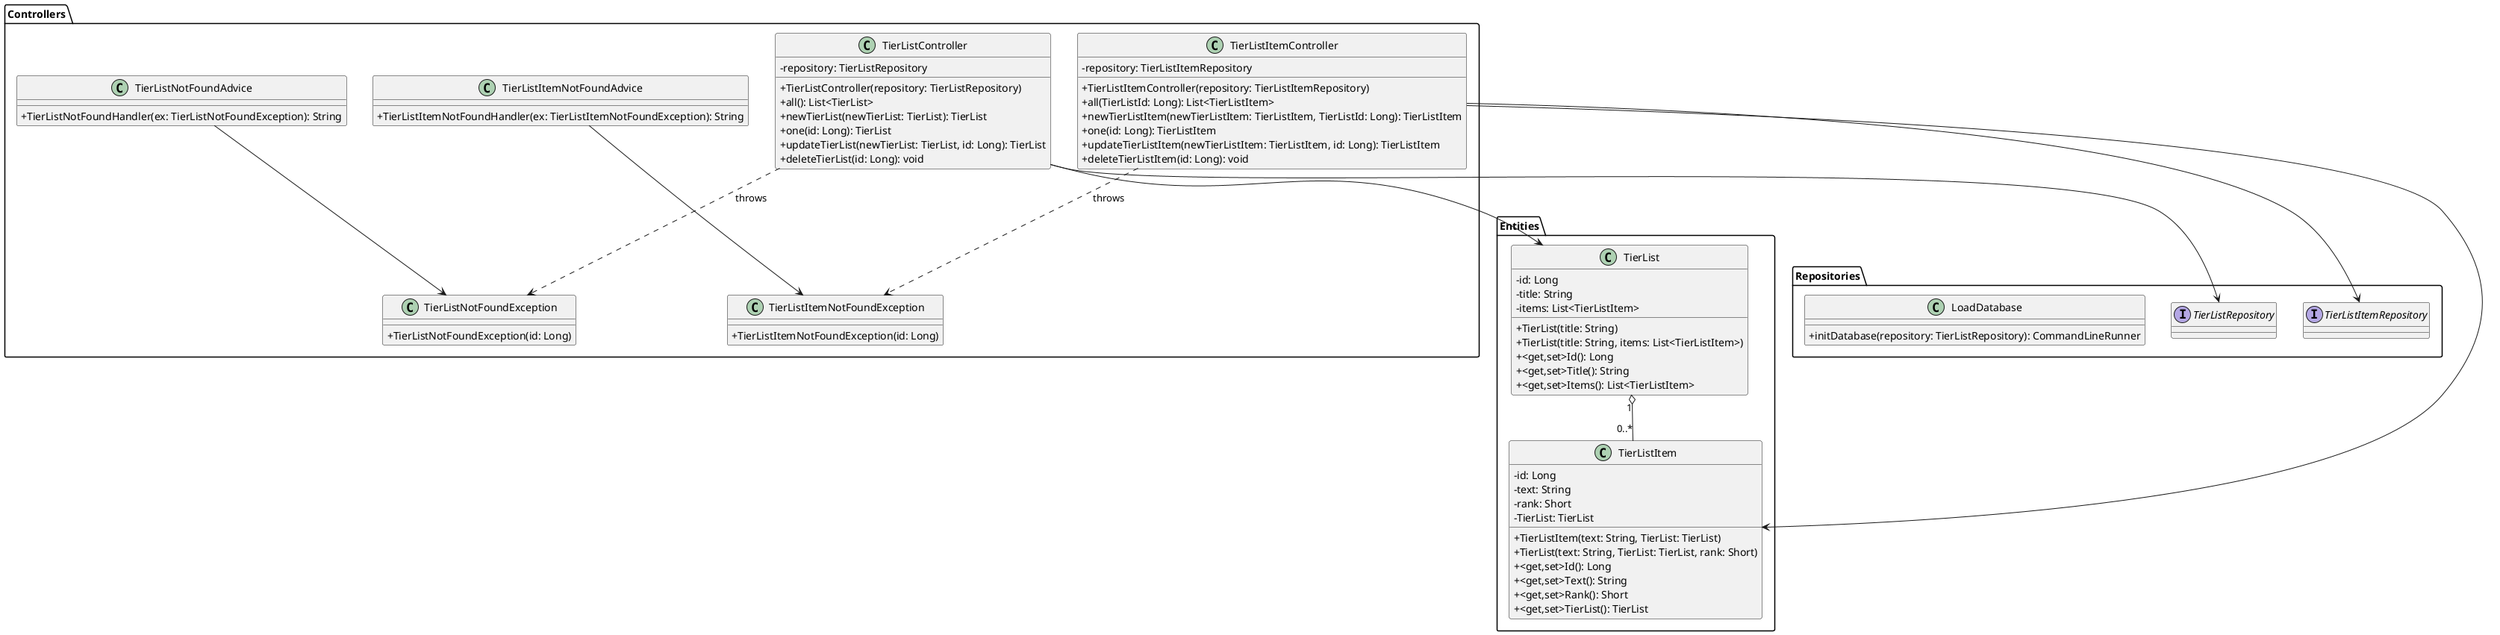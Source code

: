 @startuml

skinparam classAttributeIconSize 0

'packages
package "Controllers"
{
    class TierListController {
        - repository: TierListRepository
        + TierListController(repository: TierListRepository)
        + all(): List<TierList>
        + newTierList(newTierList: TierList): TierList
        + one(id: Long): TierList
        + updateTierList(newTierList: TierList, id: Long): TierList
        + deleteTierList(id: Long): void
    }
        
    class TierListNotFoundAdvice {
        + TierListNotFoundHandler(ex: TierListNotFoundException): String
    }

    class TierListNotFoundException {
        + TierListNotFoundException(id: Long)
    }

    class TierListItemController {
        - repository: TierListItemRepository
        + TierListItemController(repository: TierListItemRepository)
        + all(TierListId: Long): List<TierListItem>
        + newTierListItem(newTierListItem: TierListItem, TierListId: Long): TierListItem
        + one(id: Long): TierListItem
        + updateTierListItem(newTierListItem: TierListItem, id: Long): TierListItem
        + deleteTierListItem(id: Long): void
    }
        
    class TierListItemNotFoundAdvice {
        + TierListItemNotFoundHandler(ex: TierListItemNotFoundException): String
    }

    class TierListItemNotFoundException {
        + TierListItemNotFoundException(id: Long)
    }
}

package "Entities"
{
    class TierList {
        - id: Long
        - title: String
        - items: List<TierListItem>
        + TierList(title: String)
        + TierList(title: String, items: List<TierListItem>)
        + <get,set>Id(): Long
        + <get,set>Title(): String
        + <get,set>Items(): List<TierListItem>
    }

    class TierListItem {
        - id: Long
        - text: String
        - rank: Short
        - TierList: TierList
        + TierListItem(text: String, TierList: TierList)
        + TierList(text: String, TierList: TierList, rank: Short)
        + <get,set>Id(): Long
        + <get,set>Text(): String
        + <get,set>Rank(): Short
        + <get,set>TierList(): TierList
    }

    TierList "1" o-- "0..*" TierListItem
}

package "Repositories"
{
    interface TierListRepository{}
    interface TierListItemRepository{}

    class LoadDatabase {
        +initDatabase(repository: TierListRepository): CommandLineRunner
    }
}

'relations
TierListController --> TierList
TierListController --> TierListRepository
TierListController ..> TierListNotFoundException : throws
TierListNotFoundAdvice --> TierListNotFoundException

TierListItemController --> TierListItem
TierListItemController --> TierListItemRepository
TierListItemController ..> TierListItemNotFoundException : throws
TierListItemNotFoundAdvice --> TierListItemNotFoundException

@enduml